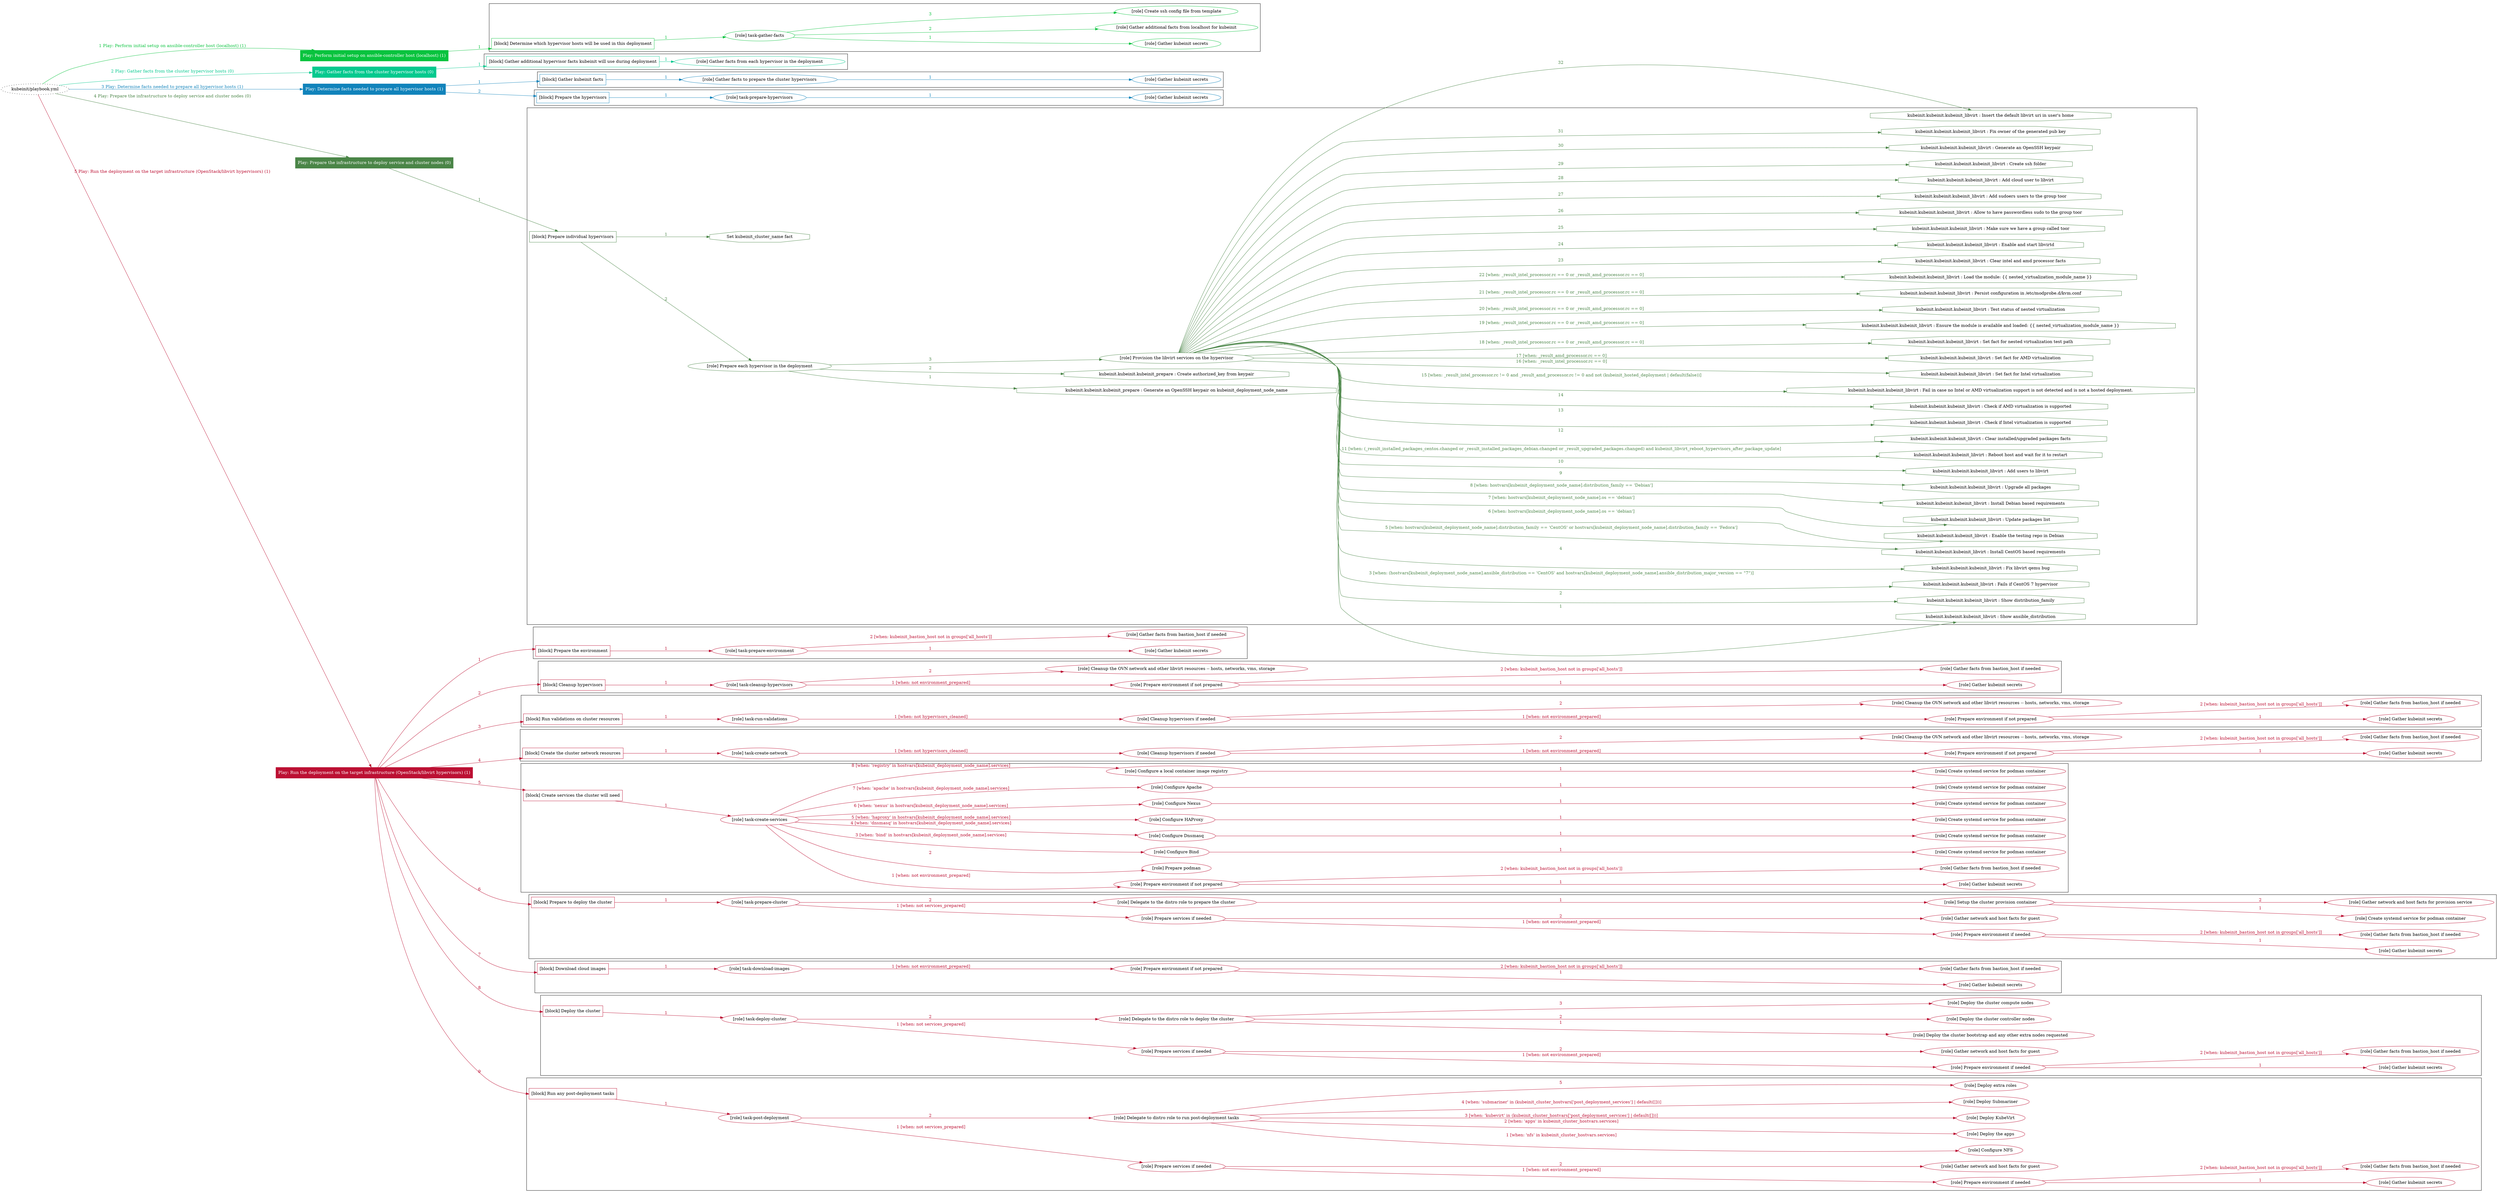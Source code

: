 digraph {
	graph [concentrate=true ordering=in rankdir=LR ratio=fill]
	edge [esep=5 sep=10]
	"kubeinit/playbook.yml" [URL="/home/runner/work/kubeinit/kubeinit/kubeinit/playbook.yml" id=playbook_f38ff394 style=dotted]
	"kubeinit/playbook.yml" -> play_6eba33b4 [label="1 Play: Perform initial setup on ansible-controller host (localhost) (1)" color="#09c33e" fontcolor="#09c33e" id=edge_play_6eba33b4 labeltooltip="1 Play: Perform initial setup on ansible-controller host (localhost) (1)" tooltip="1 Play: Perform initial setup on ansible-controller host (localhost) (1)"]
	subgraph "Play: Perform initial setup on ansible-controller host (localhost) (1)" {
		play_6eba33b4 [label="Play: Perform initial setup on ansible-controller host (localhost) (1)" URL="/home/runner/work/kubeinit/kubeinit/kubeinit/playbook.yml" color="#09c33e" fontcolor="#ffffff" id=play_6eba33b4 shape=box style=filled tooltip=localhost]
		play_6eba33b4 -> block_50a92858 [label=1 color="#09c33e" fontcolor="#09c33e" id=edge_block_50a92858 labeltooltip=1 tooltip=1]
		subgraph cluster_block_50a92858 {
			block_50a92858 [label="[block] Determine which hypervisor hosts will be used in this deployment" URL="/home/runner/work/kubeinit/kubeinit/kubeinit/playbook.yml" color="#09c33e" id=block_50a92858 labeltooltip="Determine which hypervisor hosts will be used in this deployment" shape=box tooltip="Determine which hypervisor hosts will be used in this deployment"]
			block_50a92858 -> role_fa5e4fe6 [label="1 " color="#09c33e" fontcolor="#09c33e" id=edge_role_fa5e4fe6 labeltooltip="1 " tooltip="1 "]
			subgraph "task-gather-facts" {
				role_fa5e4fe6 [label="[role] task-gather-facts" URL="/home/runner/work/kubeinit/kubeinit/kubeinit/playbook.yml" color="#09c33e" id=role_fa5e4fe6 tooltip="task-gather-facts"]
				role_fa5e4fe6 -> role_79bd01bc [label="1 " color="#09c33e" fontcolor="#09c33e" id=edge_role_79bd01bc labeltooltip="1 " tooltip="1 "]
				subgraph "Gather kubeinit secrets" {
					role_79bd01bc [label="[role] Gather kubeinit secrets" URL="/home/runner/.ansible/collections/ansible_collections/kubeinit/kubeinit/roles/kubeinit_prepare/tasks/build_hypervisors_group.yml" color="#09c33e" id=role_79bd01bc tooltip="Gather kubeinit secrets"]
				}
				role_fa5e4fe6 -> role_e8135ec4 [label="2 " color="#09c33e" fontcolor="#09c33e" id=edge_role_e8135ec4 labeltooltip="2 " tooltip="2 "]
				subgraph "Gather additional facts from localhost for kubeinit" {
					role_e8135ec4 [label="[role] Gather additional facts from localhost for kubeinit" URL="/home/runner/.ansible/collections/ansible_collections/kubeinit/kubeinit/roles/kubeinit_prepare/tasks/build_hypervisors_group.yml" color="#09c33e" id=role_e8135ec4 tooltip="Gather additional facts from localhost for kubeinit"]
				}
				role_fa5e4fe6 -> role_5d7539f8 [label="3 " color="#09c33e" fontcolor="#09c33e" id=edge_role_5d7539f8 labeltooltip="3 " tooltip="3 "]
				subgraph "Create ssh config file from template" {
					role_5d7539f8 [label="[role] Create ssh config file from template" URL="/home/runner/.ansible/collections/ansible_collections/kubeinit/kubeinit/roles/kubeinit_prepare/tasks/build_hypervisors_group.yml" color="#09c33e" id=role_5d7539f8 tooltip="Create ssh config file from template"]
				}
			}
		}
	}
	"kubeinit/playbook.yml" -> play_41308f8f [label="2 Play: Gather facts from the cluster hypervisor hosts (0)" color="#03c98e" fontcolor="#03c98e" id=edge_play_41308f8f labeltooltip="2 Play: Gather facts from the cluster hypervisor hosts (0)" tooltip="2 Play: Gather facts from the cluster hypervisor hosts (0)"]
	subgraph "Play: Gather facts from the cluster hypervisor hosts (0)" {
		play_41308f8f [label="Play: Gather facts from the cluster hypervisor hosts (0)" URL="/home/runner/work/kubeinit/kubeinit/kubeinit/playbook.yml" color="#03c98e" fontcolor="#ffffff" id=play_41308f8f shape=box style=filled tooltip="Play: Gather facts from the cluster hypervisor hosts (0)"]
		play_41308f8f -> block_41710c3e [label=1 color="#03c98e" fontcolor="#03c98e" id=edge_block_41710c3e labeltooltip=1 tooltip=1]
		subgraph cluster_block_41710c3e {
			block_41710c3e [label="[block] Gather additional hypervisor facts kubeinit will use during deployment" URL="/home/runner/work/kubeinit/kubeinit/kubeinit/playbook.yml" color="#03c98e" id=block_41710c3e labeltooltip="Gather additional hypervisor facts kubeinit will use during deployment" shape=box tooltip="Gather additional hypervisor facts kubeinit will use during deployment"]
			block_41710c3e -> role_0507a16b [label="1 " color="#03c98e" fontcolor="#03c98e" id=edge_role_0507a16b labeltooltip="1 " tooltip="1 "]
			subgraph "Gather facts from each hypervisor in the deployment" {
				role_0507a16b [label="[role] Gather facts from each hypervisor in the deployment" URL="/home/runner/work/kubeinit/kubeinit/kubeinit/playbook.yml" color="#03c98e" id=role_0507a16b tooltip="Gather facts from each hypervisor in the deployment"]
			}
		}
	}
	"kubeinit/playbook.yml" -> play_6295c16d [label="3 Play: Determine facts needed to prepare all hypervisor hosts (1)" color="#1183bb" fontcolor="#1183bb" id=edge_play_6295c16d labeltooltip="3 Play: Determine facts needed to prepare all hypervisor hosts (1)" tooltip="3 Play: Determine facts needed to prepare all hypervisor hosts (1)"]
	subgraph "Play: Determine facts needed to prepare all hypervisor hosts (1)" {
		play_6295c16d [label="Play: Determine facts needed to prepare all hypervisor hosts (1)" URL="/home/runner/work/kubeinit/kubeinit/kubeinit/playbook.yml" color="#1183bb" fontcolor="#ffffff" id=play_6295c16d shape=box style=filled tooltip=localhost]
		play_6295c16d -> block_891d4b45 [label=1 color="#1183bb" fontcolor="#1183bb" id=edge_block_891d4b45 labeltooltip=1 tooltip=1]
		subgraph cluster_block_891d4b45 {
			block_891d4b45 [label="[block] Gather kubeinit facts" URL="/home/runner/work/kubeinit/kubeinit/kubeinit/playbook.yml" color="#1183bb" id=block_891d4b45 labeltooltip="Gather kubeinit facts" shape=box tooltip="Gather kubeinit facts"]
			block_891d4b45 -> role_9bcee9ba [label="1 " color="#1183bb" fontcolor="#1183bb" id=edge_role_9bcee9ba labeltooltip="1 " tooltip="1 "]
			subgraph "Gather facts to prepare the cluster hypervisors" {
				role_9bcee9ba [label="[role] Gather facts to prepare the cluster hypervisors" URL="/home/runner/work/kubeinit/kubeinit/kubeinit/playbook.yml" color="#1183bb" id=role_9bcee9ba tooltip="Gather facts to prepare the cluster hypervisors"]
				role_9bcee9ba -> role_5545e3e9 [label="1 " color="#1183bb" fontcolor="#1183bb" id=edge_role_5545e3e9 labeltooltip="1 " tooltip="1 "]
				subgraph "Gather kubeinit secrets" {
					role_5545e3e9 [label="[role] Gather kubeinit secrets" URL="/home/runner/.ansible/collections/ansible_collections/kubeinit/kubeinit/roles/kubeinit_prepare/tasks/gather_kubeinit_facts.yml" color="#1183bb" id=role_5545e3e9 tooltip="Gather kubeinit secrets"]
				}
			}
		}
		play_6295c16d -> block_6ad0b93f [label=2 color="#1183bb" fontcolor="#1183bb" id=edge_block_6ad0b93f labeltooltip=2 tooltip=2]
		subgraph cluster_block_6ad0b93f {
			block_6ad0b93f [label="[block] Prepare the hypervisors" URL="/home/runner/work/kubeinit/kubeinit/kubeinit/playbook.yml" color="#1183bb" id=block_6ad0b93f labeltooltip="Prepare the hypervisors" shape=box tooltip="Prepare the hypervisors"]
			block_6ad0b93f -> role_1fca1963 [label="1 " color="#1183bb" fontcolor="#1183bb" id=edge_role_1fca1963 labeltooltip="1 " tooltip="1 "]
			subgraph "task-prepare-hypervisors" {
				role_1fca1963 [label="[role] task-prepare-hypervisors" URL="/home/runner/work/kubeinit/kubeinit/kubeinit/playbook.yml" color="#1183bb" id=role_1fca1963 tooltip="task-prepare-hypervisors"]
				role_1fca1963 -> role_aff821a3 [label="1 " color="#1183bb" fontcolor="#1183bb" id=edge_role_aff821a3 labeltooltip="1 " tooltip="1 "]
				subgraph "Gather kubeinit secrets" {
					role_aff821a3 [label="[role] Gather kubeinit secrets" URL="/home/runner/.ansible/collections/ansible_collections/kubeinit/kubeinit/roles/kubeinit_prepare/tasks/gather_kubeinit_facts.yml" color="#1183bb" id=role_aff821a3 tooltip="Gather kubeinit secrets"]
				}
			}
		}
	}
	"kubeinit/playbook.yml" -> play_b4c1a7d5 [label="4 Play: Prepare the infrastructure to deploy service and cluster nodes (0)" color="#4a8547" fontcolor="#4a8547" id=edge_play_b4c1a7d5 labeltooltip="4 Play: Prepare the infrastructure to deploy service and cluster nodes (0)" tooltip="4 Play: Prepare the infrastructure to deploy service and cluster nodes (0)"]
	subgraph "Play: Prepare the infrastructure to deploy service and cluster nodes (0)" {
		play_b4c1a7d5 [label="Play: Prepare the infrastructure to deploy service and cluster nodes (0)" URL="/home/runner/work/kubeinit/kubeinit/kubeinit/playbook.yml" color="#4a8547" fontcolor="#ffffff" id=play_b4c1a7d5 shape=box style=filled tooltip="Play: Prepare the infrastructure to deploy service and cluster nodes (0)"]
		play_b4c1a7d5 -> block_f426aca4 [label=1 color="#4a8547" fontcolor="#4a8547" id=edge_block_f426aca4 labeltooltip=1 tooltip=1]
		subgraph cluster_block_f426aca4 {
			block_f426aca4 [label="[block] Prepare individual hypervisors" URL="/home/runner/work/kubeinit/kubeinit/kubeinit/playbook.yml" color="#4a8547" id=block_f426aca4 labeltooltip="Prepare individual hypervisors" shape=box tooltip="Prepare individual hypervisors"]
			block_f426aca4 -> role_399930db [label="2 " color="#4a8547" fontcolor="#4a8547" id=edge_role_399930db labeltooltip="2 " tooltip="2 "]
			subgraph "Prepare each hypervisor in the deployment" {
				role_399930db [label="[role] Prepare each hypervisor in the deployment" URL="/home/runner/work/kubeinit/kubeinit/kubeinit/playbook.yml" color="#4a8547" id=role_399930db tooltip="Prepare each hypervisor in the deployment"]
				task_d6ff39b5 [label="kubeinit.kubeinit.kubeinit_prepare : Generate an OpenSSH keypair on kubeinit_deployment_node_name" URL="/home/runner/.ansible/collections/ansible_collections/kubeinit/kubeinit/roles/kubeinit_prepare/tasks/prepare_hypervisor.yml" color="#4a8547" id=task_d6ff39b5 shape=octagon tooltip="kubeinit.kubeinit.kubeinit_prepare : Generate an OpenSSH keypair on kubeinit_deployment_node_name"]
				role_399930db -> task_d6ff39b5 [label="1 " color="#4a8547" fontcolor="#4a8547" id=edge_task_d6ff39b5 labeltooltip="1 " tooltip="1 "]
				task_4eef8c82 [label="kubeinit.kubeinit.kubeinit_prepare : Create authorized_key from keypair" URL="/home/runner/.ansible/collections/ansible_collections/kubeinit/kubeinit/roles/kubeinit_prepare/tasks/prepare_hypervisor.yml" color="#4a8547" id=task_4eef8c82 shape=octagon tooltip="kubeinit.kubeinit.kubeinit_prepare : Create authorized_key from keypair"]
				role_399930db -> task_4eef8c82 [label="2 " color="#4a8547" fontcolor="#4a8547" id=edge_task_4eef8c82 labeltooltip="2 " tooltip="2 "]
				role_399930db -> role_a48a696c [label="3 " color="#4a8547" fontcolor="#4a8547" id=edge_role_a48a696c labeltooltip="3 " tooltip="3 "]
				subgraph "Provision the libvirt services on the hypervisor" {
					role_a48a696c [label="[role] Provision the libvirt services on the hypervisor" URL="/home/runner/.ansible/collections/ansible_collections/kubeinit/kubeinit/roles/kubeinit_prepare/tasks/prepare_hypervisor.yml" color="#4a8547" id=role_a48a696c tooltip="Provision the libvirt services on the hypervisor"]
					task_26a11527 [label="kubeinit.kubeinit.kubeinit_libvirt : Show ansible_distribution" URL="/home/runner/.ansible/collections/ansible_collections/kubeinit/kubeinit/roles/kubeinit_libvirt/tasks/main.yml" color="#4a8547" id=task_26a11527 shape=octagon tooltip="kubeinit.kubeinit.kubeinit_libvirt : Show ansible_distribution"]
					role_a48a696c -> task_26a11527 [label="1 " color="#4a8547" fontcolor="#4a8547" id=edge_task_26a11527 labeltooltip="1 " tooltip="1 "]
					task_e3447c90 [label="kubeinit.kubeinit.kubeinit_libvirt : Show distribution_family" URL="/home/runner/.ansible/collections/ansible_collections/kubeinit/kubeinit/roles/kubeinit_libvirt/tasks/main.yml" color="#4a8547" id=task_e3447c90 shape=octagon tooltip="kubeinit.kubeinit.kubeinit_libvirt : Show distribution_family"]
					role_a48a696c -> task_e3447c90 [label="2 " color="#4a8547" fontcolor="#4a8547" id=edge_task_e3447c90 labeltooltip="2 " tooltip="2 "]
					task_cdda52f0 [label="kubeinit.kubeinit.kubeinit_libvirt : Fails if CentOS 7 hypervisor" URL="/home/runner/.ansible/collections/ansible_collections/kubeinit/kubeinit/roles/kubeinit_libvirt/tasks/main.yml" color="#4a8547" id=task_cdda52f0 shape=octagon tooltip="kubeinit.kubeinit.kubeinit_libvirt : Fails if CentOS 7 hypervisor"]
					role_a48a696c -> task_cdda52f0 [label="3 [when: (hostvars[kubeinit_deployment_node_name].ansible_distribution == 'CentOS' and hostvars[kubeinit_deployment_node_name].ansible_distribution_major_version == \"7\")]" color="#4a8547" fontcolor="#4a8547" id=edge_task_cdda52f0 labeltooltip="3 [when: (hostvars[kubeinit_deployment_node_name].ansible_distribution == 'CentOS' and hostvars[kubeinit_deployment_node_name].ansible_distribution_major_version == \"7\")]" tooltip="3 [when: (hostvars[kubeinit_deployment_node_name].ansible_distribution == 'CentOS' and hostvars[kubeinit_deployment_node_name].ansible_distribution_major_version == \"7\")]"]
					task_1a4133f9 [label="kubeinit.kubeinit.kubeinit_libvirt : Fix libvirt qemu bug" URL="/home/runner/.ansible/collections/ansible_collections/kubeinit/kubeinit/roles/kubeinit_libvirt/tasks/main.yml" color="#4a8547" id=task_1a4133f9 shape=octagon tooltip="kubeinit.kubeinit.kubeinit_libvirt : Fix libvirt qemu bug"]
					role_a48a696c -> task_1a4133f9 [label="4 " color="#4a8547" fontcolor="#4a8547" id=edge_task_1a4133f9 labeltooltip="4 " tooltip="4 "]
					task_b5f3660a [label="kubeinit.kubeinit.kubeinit_libvirt : Install CentOS based requirements" URL="/home/runner/.ansible/collections/ansible_collections/kubeinit/kubeinit/roles/kubeinit_libvirt/tasks/main.yml" color="#4a8547" id=task_b5f3660a shape=octagon tooltip="kubeinit.kubeinit.kubeinit_libvirt : Install CentOS based requirements"]
					role_a48a696c -> task_b5f3660a [label="5 [when: hostvars[kubeinit_deployment_node_name].distribution_family == 'CentOS' or hostvars[kubeinit_deployment_node_name].distribution_family == 'Fedora']" color="#4a8547" fontcolor="#4a8547" id=edge_task_b5f3660a labeltooltip="5 [when: hostvars[kubeinit_deployment_node_name].distribution_family == 'CentOS' or hostvars[kubeinit_deployment_node_name].distribution_family == 'Fedora']" tooltip="5 [when: hostvars[kubeinit_deployment_node_name].distribution_family == 'CentOS' or hostvars[kubeinit_deployment_node_name].distribution_family == 'Fedora']"]
					task_9af00b7e [label="kubeinit.kubeinit.kubeinit_libvirt : Enable the testing repo in Debian" URL="/home/runner/.ansible/collections/ansible_collections/kubeinit/kubeinit/roles/kubeinit_libvirt/tasks/main.yml" color="#4a8547" id=task_9af00b7e shape=octagon tooltip="kubeinit.kubeinit.kubeinit_libvirt : Enable the testing repo in Debian"]
					role_a48a696c -> task_9af00b7e [label="6 [when: hostvars[kubeinit_deployment_node_name].os == 'debian']" color="#4a8547" fontcolor="#4a8547" id=edge_task_9af00b7e labeltooltip="6 [when: hostvars[kubeinit_deployment_node_name].os == 'debian']" tooltip="6 [when: hostvars[kubeinit_deployment_node_name].os == 'debian']"]
					task_0501a895 [label="kubeinit.kubeinit.kubeinit_libvirt : Update packages list" URL="/home/runner/.ansible/collections/ansible_collections/kubeinit/kubeinit/roles/kubeinit_libvirt/tasks/main.yml" color="#4a8547" id=task_0501a895 shape=octagon tooltip="kubeinit.kubeinit.kubeinit_libvirt : Update packages list"]
					role_a48a696c -> task_0501a895 [label="7 [when: hostvars[kubeinit_deployment_node_name].os == 'debian']" color="#4a8547" fontcolor="#4a8547" id=edge_task_0501a895 labeltooltip="7 [when: hostvars[kubeinit_deployment_node_name].os == 'debian']" tooltip="7 [when: hostvars[kubeinit_deployment_node_name].os == 'debian']"]
					task_7c46399c [label="kubeinit.kubeinit.kubeinit_libvirt : Install Debian based requirements" URL="/home/runner/.ansible/collections/ansible_collections/kubeinit/kubeinit/roles/kubeinit_libvirt/tasks/main.yml" color="#4a8547" id=task_7c46399c shape=octagon tooltip="kubeinit.kubeinit.kubeinit_libvirt : Install Debian based requirements"]
					role_a48a696c -> task_7c46399c [label="8 [when: hostvars[kubeinit_deployment_node_name].distribution_family == 'Debian']" color="#4a8547" fontcolor="#4a8547" id=edge_task_7c46399c labeltooltip="8 [when: hostvars[kubeinit_deployment_node_name].distribution_family == 'Debian']" tooltip="8 [when: hostvars[kubeinit_deployment_node_name].distribution_family == 'Debian']"]
					task_31436f43 [label="kubeinit.kubeinit.kubeinit_libvirt : Upgrade all packages" URL="/home/runner/.ansible/collections/ansible_collections/kubeinit/kubeinit/roles/kubeinit_libvirt/tasks/main.yml" color="#4a8547" id=task_31436f43 shape=octagon tooltip="kubeinit.kubeinit.kubeinit_libvirt : Upgrade all packages"]
					role_a48a696c -> task_31436f43 [label="9 " color="#4a8547" fontcolor="#4a8547" id=edge_task_31436f43 labeltooltip="9 " tooltip="9 "]
					task_238bd210 [label="kubeinit.kubeinit.kubeinit_libvirt : Add users to libvirt" URL="/home/runner/.ansible/collections/ansible_collections/kubeinit/kubeinit/roles/kubeinit_libvirt/tasks/main.yml" color="#4a8547" id=task_238bd210 shape=octagon tooltip="kubeinit.kubeinit.kubeinit_libvirt : Add users to libvirt"]
					role_a48a696c -> task_238bd210 [label="10 " color="#4a8547" fontcolor="#4a8547" id=edge_task_238bd210 labeltooltip="10 " tooltip="10 "]
					task_dd2a578b [label="kubeinit.kubeinit.kubeinit_libvirt : Reboot host and wait for it to restart" URL="/home/runner/.ansible/collections/ansible_collections/kubeinit/kubeinit/roles/kubeinit_libvirt/tasks/main.yml" color="#4a8547" id=task_dd2a578b shape=octagon tooltip="kubeinit.kubeinit.kubeinit_libvirt : Reboot host and wait for it to restart"]
					role_a48a696c -> task_dd2a578b [label="11 [when: (_result_installed_packages_centos.changed or _result_installed_packages_debian.changed or _result_upgraded_packages.changed) and kubeinit_libvirt_reboot_hypervisors_after_package_update]" color="#4a8547" fontcolor="#4a8547" id=edge_task_dd2a578b labeltooltip="11 [when: (_result_installed_packages_centos.changed or _result_installed_packages_debian.changed or _result_upgraded_packages.changed) and kubeinit_libvirt_reboot_hypervisors_after_package_update]" tooltip="11 [when: (_result_installed_packages_centos.changed or _result_installed_packages_debian.changed or _result_upgraded_packages.changed) and kubeinit_libvirt_reboot_hypervisors_after_package_update]"]
					task_e25f2603 [label="kubeinit.kubeinit.kubeinit_libvirt : Clear installed/upgraded packages facts" URL="/home/runner/.ansible/collections/ansible_collections/kubeinit/kubeinit/roles/kubeinit_libvirt/tasks/main.yml" color="#4a8547" id=task_e25f2603 shape=octagon tooltip="kubeinit.kubeinit.kubeinit_libvirt : Clear installed/upgraded packages facts"]
					role_a48a696c -> task_e25f2603 [label="12 " color="#4a8547" fontcolor="#4a8547" id=edge_task_e25f2603 labeltooltip="12 " tooltip="12 "]
					task_8c91017a [label="kubeinit.kubeinit.kubeinit_libvirt : Check if Intel virtualization is supported" URL="/home/runner/.ansible/collections/ansible_collections/kubeinit/kubeinit/roles/kubeinit_libvirt/tasks/main.yml" color="#4a8547" id=task_8c91017a shape=octagon tooltip="kubeinit.kubeinit.kubeinit_libvirt : Check if Intel virtualization is supported"]
					role_a48a696c -> task_8c91017a [label="13 " color="#4a8547" fontcolor="#4a8547" id=edge_task_8c91017a labeltooltip="13 " tooltip="13 "]
					task_25bfe0fa [label="kubeinit.kubeinit.kubeinit_libvirt : Check if AMD virtualization is supported" URL="/home/runner/.ansible/collections/ansible_collections/kubeinit/kubeinit/roles/kubeinit_libvirt/tasks/main.yml" color="#4a8547" id=task_25bfe0fa shape=octagon tooltip="kubeinit.kubeinit.kubeinit_libvirt : Check if AMD virtualization is supported"]
					role_a48a696c -> task_25bfe0fa [label="14 " color="#4a8547" fontcolor="#4a8547" id=edge_task_25bfe0fa labeltooltip="14 " tooltip="14 "]
					task_0a264e40 [label="kubeinit.kubeinit.kubeinit_libvirt : Fail in case no Intel or AMD virtualization support is not detected and is not a hosted deployment." URL="/home/runner/.ansible/collections/ansible_collections/kubeinit/kubeinit/roles/kubeinit_libvirt/tasks/main.yml" color="#4a8547" id=task_0a264e40 shape=octagon tooltip="kubeinit.kubeinit.kubeinit_libvirt : Fail in case no Intel or AMD virtualization support is not detected and is not a hosted deployment."]
					role_a48a696c -> task_0a264e40 [label="15 [when: _result_intel_processor.rc != 0 and _result_amd_processor.rc != 0 and not (kubeinit_hosted_deployment | default(false))]" color="#4a8547" fontcolor="#4a8547" id=edge_task_0a264e40 labeltooltip="15 [when: _result_intel_processor.rc != 0 and _result_amd_processor.rc != 0 and not (kubeinit_hosted_deployment | default(false))]" tooltip="15 [when: _result_intel_processor.rc != 0 and _result_amd_processor.rc != 0 and not (kubeinit_hosted_deployment | default(false))]"]
					task_82a622e9 [label="kubeinit.kubeinit.kubeinit_libvirt : Set fact for Intel virtualization" URL="/home/runner/.ansible/collections/ansible_collections/kubeinit/kubeinit/roles/kubeinit_libvirt/tasks/main.yml" color="#4a8547" id=task_82a622e9 shape=octagon tooltip="kubeinit.kubeinit.kubeinit_libvirt : Set fact for Intel virtualization"]
					role_a48a696c -> task_82a622e9 [label="16 [when: _result_intel_processor.rc == 0]" color="#4a8547" fontcolor="#4a8547" id=edge_task_82a622e9 labeltooltip="16 [when: _result_intel_processor.rc == 0]" tooltip="16 [when: _result_intel_processor.rc == 0]"]
					task_bc5755aa [label="kubeinit.kubeinit.kubeinit_libvirt : Set fact for AMD virtualization" URL="/home/runner/.ansible/collections/ansible_collections/kubeinit/kubeinit/roles/kubeinit_libvirt/tasks/main.yml" color="#4a8547" id=task_bc5755aa shape=octagon tooltip="kubeinit.kubeinit.kubeinit_libvirt : Set fact for AMD virtualization"]
					role_a48a696c -> task_bc5755aa [label="17 [when: _result_amd_processor.rc == 0]" color="#4a8547" fontcolor="#4a8547" id=edge_task_bc5755aa labeltooltip="17 [when: _result_amd_processor.rc == 0]" tooltip="17 [when: _result_amd_processor.rc == 0]"]
					task_54120cac [label="kubeinit.kubeinit.kubeinit_libvirt : Set fact for nested virtualization test path" URL="/home/runner/.ansible/collections/ansible_collections/kubeinit/kubeinit/roles/kubeinit_libvirt/tasks/main.yml" color="#4a8547" id=task_54120cac shape=octagon tooltip="kubeinit.kubeinit.kubeinit_libvirt : Set fact for nested virtualization test path"]
					role_a48a696c -> task_54120cac [label="18 [when: _result_intel_processor.rc == 0 or _result_amd_processor.rc == 0]" color="#4a8547" fontcolor="#4a8547" id=edge_task_54120cac labeltooltip="18 [when: _result_intel_processor.rc == 0 or _result_amd_processor.rc == 0]" tooltip="18 [when: _result_intel_processor.rc == 0 or _result_amd_processor.rc == 0]"]
					task_aff5f18d [label="kubeinit.kubeinit.kubeinit_libvirt : Ensure the module is available and loaded: {{ nested_virtualization_module_name }}" URL="/home/runner/.ansible/collections/ansible_collections/kubeinit/kubeinit/roles/kubeinit_libvirt/tasks/main.yml" color="#4a8547" id=task_aff5f18d shape=octagon tooltip="kubeinit.kubeinit.kubeinit_libvirt : Ensure the module is available and loaded: {{ nested_virtualization_module_name }}"]
					role_a48a696c -> task_aff5f18d [label="19 [when: _result_intel_processor.rc == 0 or _result_amd_processor.rc == 0]" color="#4a8547" fontcolor="#4a8547" id=edge_task_aff5f18d labeltooltip="19 [when: _result_intel_processor.rc == 0 or _result_amd_processor.rc == 0]" tooltip="19 [when: _result_intel_processor.rc == 0 or _result_amd_processor.rc == 0]"]
					task_c9da9860 [label="kubeinit.kubeinit.kubeinit_libvirt : Test status of nested virtualization" URL="/home/runner/.ansible/collections/ansible_collections/kubeinit/kubeinit/roles/kubeinit_libvirt/tasks/main.yml" color="#4a8547" id=task_c9da9860 shape=octagon tooltip="kubeinit.kubeinit.kubeinit_libvirt : Test status of nested virtualization"]
					role_a48a696c -> task_c9da9860 [label="20 [when: _result_intel_processor.rc == 0 or _result_amd_processor.rc == 0]" color="#4a8547" fontcolor="#4a8547" id=edge_task_c9da9860 labeltooltip="20 [when: _result_intel_processor.rc == 0 or _result_amd_processor.rc == 0]" tooltip="20 [when: _result_intel_processor.rc == 0 or _result_amd_processor.rc == 0]"]
					task_04bcce61 [label="kubeinit.kubeinit.kubeinit_libvirt : Persist configuration in /etc/modprobe.d/kvm.conf" URL="/home/runner/.ansible/collections/ansible_collections/kubeinit/kubeinit/roles/kubeinit_libvirt/tasks/main.yml" color="#4a8547" id=task_04bcce61 shape=octagon tooltip="kubeinit.kubeinit.kubeinit_libvirt : Persist configuration in /etc/modprobe.d/kvm.conf"]
					role_a48a696c -> task_04bcce61 [label="21 [when: _result_intel_processor.rc == 0 or _result_amd_processor.rc == 0]" color="#4a8547" fontcolor="#4a8547" id=edge_task_04bcce61 labeltooltip="21 [when: _result_intel_processor.rc == 0 or _result_amd_processor.rc == 0]" tooltip="21 [when: _result_intel_processor.rc == 0 or _result_amd_processor.rc == 0]"]
					task_24468693 [label="kubeinit.kubeinit.kubeinit_libvirt : Load the module: {{ nested_virtualization_module_name }}" URL="/home/runner/.ansible/collections/ansible_collections/kubeinit/kubeinit/roles/kubeinit_libvirt/tasks/main.yml" color="#4a8547" id=task_24468693 shape=octagon tooltip="kubeinit.kubeinit.kubeinit_libvirt : Load the module: {{ nested_virtualization_module_name }}"]
					role_a48a696c -> task_24468693 [label="22 [when: _result_intel_processor.rc == 0 or _result_amd_processor.rc == 0]" color="#4a8547" fontcolor="#4a8547" id=edge_task_24468693 labeltooltip="22 [when: _result_intel_processor.rc == 0 or _result_amd_processor.rc == 0]" tooltip="22 [when: _result_intel_processor.rc == 0 or _result_amd_processor.rc == 0]"]
					task_e9a38009 [label="kubeinit.kubeinit.kubeinit_libvirt : Clear intel and amd processor facts" URL="/home/runner/.ansible/collections/ansible_collections/kubeinit/kubeinit/roles/kubeinit_libvirt/tasks/main.yml" color="#4a8547" id=task_e9a38009 shape=octagon tooltip="kubeinit.kubeinit.kubeinit_libvirt : Clear intel and amd processor facts"]
					role_a48a696c -> task_e9a38009 [label="23 " color="#4a8547" fontcolor="#4a8547" id=edge_task_e9a38009 labeltooltip="23 " tooltip="23 "]
					task_3a4f3964 [label="kubeinit.kubeinit.kubeinit_libvirt : Enable and start libvirtd" URL="/home/runner/.ansible/collections/ansible_collections/kubeinit/kubeinit/roles/kubeinit_libvirt/tasks/main.yml" color="#4a8547" id=task_3a4f3964 shape=octagon tooltip="kubeinit.kubeinit.kubeinit_libvirt : Enable and start libvirtd"]
					role_a48a696c -> task_3a4f3964 [label="24 " color="#4a8547" fontcolor="#4a8547" id=edge_task_3a4f3964 labeltooltip="24 " tooltip="24 "]
					task_30a5fe9e [label="kubeinit.kubeinit.kubeinit_libvirt : Make sure we have a group called toor" URL="/home/runner/.ansible/collections/ansible_collections/kubeinit/kubeinit/roles/kubeinit_libvirt/tasks/60_create_cloud_user.yml" color="#4a8547" id=task_30a5fe9e shape=octagon tooltip="kubeinit.kubeinit.kubeinit_libvirt : Make sure we have a group called toor"]
					role_a48a696c -> task_30a5fe9e [label="25 " color="#4a8547" fontcolor="#4a8547" id=edge_task_30a5fe9e labeltooltip="25 " tooltip="25 "]
					task_1e21611d [label="kubeinit.kubeinit.kubeinit_libvirt : Allow to have passwordless sudo to the group toor" URL="/home/runner/.ansible/collections/ansible_collections/kubeinit/kubeinit/roles/kubeinit_libvirt/tasks/60_create_cloud_user.yml" color="#4a8547" id=task_1e21611d shape=octagon tooltip="kubeinit.kubeinit.kubeinit_libvirt : Allow to have passwordless sudo to the group toor"]
					role_a48a696c -> task_1e21611d [label="26 " color="#4a8547" fontcolor="#4a8547" id=edge_task_1e21611d labeltooltip="26 " tooltip="26 "]
					task_5ffb7cbc [label="kubeinit.kubeinit.kubeinit_libvirt : Add sudoers users to the group toor" URL="/home/runner/.ansible/collections/ansible_collections/kubeinit/kubeinit/roles/kubeinit_libvirt/tasks/60_create_cloud_user.yml" color="#4a8547" id=task_5ffb7cbc shape=octagon tooltip="kubeinit.kubeinit.kubeinit_libvirt : Add sudoers users to the group toor"]
					role_a48a696c -> task_5ffb7cbc [label="27 " color="#4a8547" fontcolor="#4a8547" id=edge_task_5ffb7cbc labeltooltip="27 " tooltip="27 "]
					task_e71b066d [label="kubeinit.kubeinit.kubeinit_libvirt : Add cloud user to libvirt" URL="/home/runner/.ansible/collections/ansible_collections/kubeinit/kubeinit/roles/kubeinit_libvirt/tasks/60_create_cloud_user.yml" color="#4a8547" id=task_e71b066d shape=octagon tooltip="kubeinit.kubeinit.kubeinit_libvirt : Add cloud user to libvirt"]
					role_a48a696c -> task_e71b066d [label="28 " color="#4a8547" fontcolor="#4a8547" id=edge_task_e71b066d labeltooltip="28 " tooltip="28 "]
					task_d0b17cbd [label="kubeinit.kubeinit.kubeinit_libvirt : Create ssh folder" URL="/home/runner/.ansible/collections/ansible_collections/kubeinit/kubeinit/roles/kubeinit_libvirt/tasks/60_create_cloud_user.yml" color="#4a8547" id=task_d0b17cbd shape=octagon tooltip="kubeinit.kubeinit.kubeinit_libvirt : Create ssh folder"]
					role_a48a696c -> task_d0b17cbd [label="29 " color="#4a8547" fontcolor="#4a8547" id=edge_task_d0b17cbd labeltooltip="29 " tooltip="29 "]
					task_7dbbc603 [label="kubeinit.kubeinit.kubeinit_libvirt : Generate an OpenSSH keypair" URL="/home/runner/.ansible/collections/ansible_collections/kubeinit/kubeinit/roles/kubeinit_libvirt/tasks/60_create_cloud_user.yml" color="#4a8547" id=task_7dbbc603 shape=octagon tooltip="kubeinit.kubeinit.kubeinit_libvirt : Generate an OpenSSH keypair"]
					role_a48a696c -> task_7dbbc603 [label="30 " color="#4a8547" fontcolor="#4a8547" id=edge_task_7dbbc603 labeltooltip="30 " tooltip="30 "]
					task_043352ab [label="kubeinit.kubeinit.kubeinit_libvirt : Fix owner of the generated pub key" URL="/home/runner/.ansible/collections/ansible_collections/kubeinit/kubeinit/roles/kubeinit_libvirt/tasks/60_create_cloud_user.yml" color="#4a8547" id=task_043352ab shape=octagon tooltip="kubeinit.kubeinit.kubeinit_libvirt : Fix owner of the generated pub key"]
					role_a48a696c -> task_043352ab [label="31 " color="#4a8547" fontcolor="#4a8547" id=edge_task_043352ab labeltooltip="31 " tooltip="31 "]
					task_01997899 [label="kubeinit.kubeinit.kubeinit_libvirt : Insert the default libvirt uri in user's home" URL="/home/runner/.ansible/collections/ansible_collections/kubeinit/kubeinit/roles/kubeinit_libvirt/tasks/60_create_cloud_user.yml" color="#4a8547" id=task_01997899 shape=octagon tooltip="kubeinit.kubeinit.kubeinit_libvirt : Insert the default libvirt uri in user's home"]
					role_a48a696c -> task_01997899 [label="32 " color="#4a8547" fontcolor="#4a8547" id=edge_task_01997899 labeltooltip="32 " tooltip="32 "]
				}
			}
			task_ecc6a49e [label="Set kubeinit_cluster_name fact" URL="/home/runner/work/kubeinit/kubeinit/kubeinit/playbook.yml" color="#4a8547" id=task_ecc6a49e shape=octagon tooltip="Set kubeinit_cluster_name fact"]
			block_f426aca4 -> task_ecc6a49e [label="1 " color="#4a8547" fontcolor="#4a8547" id=edge_task_ecc6a49e labeltooltip="1 " tooltip="1 "]
		}
	}
	"kubeinit/playbook.yml" -> play_0424611c [label="5 Play: Run the deployment on the target infrastructure (OpenStack/libvirt hypervisors) (1)" color="#bc1033" fontcolor="#bc1033" id=edge_play_0424611c labeltooltip="5 Play: Run the deployment on the target infrastructure (OpenStack/libvirt hypervisors) (1)" tooltip="5 Play: Run the deployment on the target infrastructure (OpenStack/libvirt hypervisors) (1)"]
	subgraph "Play: Run the deployment on the target infrastructure (OpenStack/libvirt hypervisors) (1)" {
		play_0424611c [label="Play: Run the deployment on the target infrastructure (OpenStack/libvirt hypervisors) (1)" URL="/home/runner/work/kubeinit/kubeinit/kubeinit/playbook.yml" color="#bc1033" fontcolor="#ffffff" id=play_0424611c shape=box style=filled tooltip=localhost]
		play_0424611c -> block_8850fb4d [label=1 color="#bc1033" fontcolor="#bc1033" id=edge_block_8850fb4d labeltooltip=1 tooltip=1]
		subgraph cluster_block_8850fb4d {
			block_8850fb4d [label="[block] Prepare the environment" URL="/home/runner/work/kubeinit/kubeinit/kubeinit/playbook.yml" color="#bc1033" id=block_8850fb4d labeltooltip="Prepare the environment" shape=box tooltip="Prepare the environment"]
			block_8850fb4d -> role_31a38a4a [label="1 " color="#bc1033" fontcolor="#bc1033" id=edge_role_31a38a4a labeltooltip="1 " tooltip="1 "]
			subgraph "task-prepare-environment" {
				role_31a38a4a [label="[role] task-prepare-environment" URL="/home/runner/work/kubeinit/kubeinit/kubeinit/playbook.yml" color="#bc1033" id=role_31a38a4a tooltip="task-prepare-environment"]
				role_31a38a4a -> role_ac2946b5 [label="1 " color="#bc1033" fontcolor="#bc1033" id=edge_role_ac2946b5 labeltooltip="1 " tooltip="1 "]
				subgraph "Gather kubeinit secrets" {
					role_ac2946b5 [label="[role] Gather kubeinit secrets" URL="/home/runner/.ansible/collections/ansible_collections/kubeinit/kubeinit/roles/kubeinit_prepare/tasks/gather_kubeinit_facts.yml" color="#bc1033" id=role_ac2946b5 tooltip="Gather kubeinit secrets"]
				}
				role_31a38a4a -> role_86c6b048 [label="2 [when: kubeinit_bastion_host not in groups['all_hosts']]" color="#bc1033" fontcolor="#bc1033" id=edge_role_86c6b048 labeltooltip="2 [when: kubeinit_bastion_host not in groups['all_hosts']]" tooltip="2 [when: kubeinit_bastion_host not in groups['all_hosts']]"]
				subgraph "Gather facts from bastion_host if needed" {
					role_86c6b048 [label="[role] Gather facts from bastion_host if needed" URL="/home/runner/.ansible/collections/ansible_collections/kubeinit/kubeinit/roles/kubeinit_prepare/tasks/main.yml" color="#bc1033" id=role_86c6b048 tooltip="Gather facts from bastion_host if needed"]
				}
			}
		}
		play_0424611c -> block_2e322844 [label=2 color="#bc1033" fontcolor="#bc1033" id=edge_block_2e322844 labeltooltip=2 tooltip=2]
		subgraph cluster_block_2e322844 {
			block_2e322844 [label="[block] Cleanup hypervisors" URL="/home/runner/work/kubeinit/kubeinit/kubeinit/playbook.yml" color="#bc1033" id=block_2e322844 labeltooltip="Cleanup hypervisors" shape=box tooltip="Cleanup hypervisors"]
			block_2e322844 -> role_27e8acb5 [label="1 " color="#bc1033" fontcolor="#bc1033" id=edge_role_27e8acb5 labeltooltip="1 " tooltip="1 "]
			subgraph "task-cleanup-hypervisors" {
				role_27e8acb5 [label="[role] task-cleanup-hypervisors" URL="/home/runner/work/kubeinit/kubeinit/kubeinit/playbook.yml" color="#bc1033" id=role_27e8acb5 tooltip="task-cleanup-hypervisors"]
				role_27e8acb5 -> role_018e5d5f [label="1 [when: not environment_prepared]" color="#bc1033" fontcolor="#bc1033" id=edge_role_018e5d5f labeltooltip="1 [when: not environment_prepared]" tooltip="1 [when: not environment_prepared]"]
				subgraph "Prepare environment if not prepared" {
					role_018e5d5f [label="[role] Prepare environment if not prepared" URL="/home/runner/.ansible/collections/ansible_collections/kubeinit/kubeinit/roles/kubeinit_libvirt/tasks/cleanup_hypervisors.yml" color="#bc1033" id=role_018e5d5f tooltip="Prepare environment if not prepared"]
					role_018e5d5f -> role_460f0e64 [label="1 " color="#bc1033" fontcolor="#bc1033" id=edge_role_460f0e64 labeltooltip="1 " tooltip="1 "]
					subgraph "Gather kubeinit secrets" {
						role_460f0e64 [label="[role] Gather kubeinit secrets" URL="/home/runner/.ansible/collections/ansible_collections/kubeinit/kubeinit/roles/kubeinit_prepare/tasks/gather_kubeinit_facts.yml" color="#bc1033" id=role_460f0e64 tooltip="Gather kubeinit secrets"]
					}
					role_018e5d5f -> role_e63b491e [label="2 [when: kubeinit_bastion_host not in groups['all_hosts']]" color="#bc1033" fontcolor="#bc1033" id=edge_role_e63b491e labeltooltip="2 [when: kubeinit_bastion_host not in groups['all_hosts']]" tooltip="2 [when: kubeinit_bastion_host not in groups['all_hosts']]"]
					subgraph "Gather facts from bastion_host if needed" {
						role_e63b491e [label="[role] Gather facts from bastion_host if needed" URL="/home/runner/.ansible/collections/ansible_collections/kubeinit/kubeinit/roles/kubeinit_prepare/tasks/main.yml" color="#bc1033" id=role_e63b491e tooltip="Gather facts from bastion_host if needed"]
					}
				}
				role_27e8acb5 -> role_96f6f233 [label="2 " color="#bc1033" fontcolor="#bc1033" id=edge_role_96f6f233 labeltooltip="2 " tooltip="2 "]
				subgraph "Cleanup the OVN network and other libvirt resources -- hosts, networks, vms, storage" {
					role_96f6f233 [label="[role] Cleanup the OVN network and other libvirt resources -- hosts, networks, vms, storage" URL="/home/runner/.ansible/collections/ansible_collections/kubeinit/kubeinit/roles/kubeinit_libvirt/tasks/cleanup_hypervisors.yml" color="#bc1033" id=role_96f6f233 tooltip="Cleanup the OVN network and other libvirt resources -- hosts, networks, vms, storage"]
				}
			}
		}
		play_0424611c -> block_d50b2b72 [label=3 color="#bc1033" fontcolor="#bc1033" id=edge_block_d50b2b72 labeltooltip=3 tooltip=3]
		subgraph cluster_block_d50b2b72 {
			block_d50b2b72 [label="[block] Run validations on cluster resources" URL="/home/runner/work/kubeinit/kubeinit/kubeinit/playbook.yml" color="#bc1033" id=block_d50b2b72 labeltooltip="Run validations on cluster resources" shape=box tooltip="Run validations on cluster resources"]
			block_d50b2b72 -> role_e3150412 [label="1 " color="#bc1033" fontcolor="#bc1033" id=edge_role_e3150412 labeltooltip="1 " tooltip="1 "]
			subgraph "task-run-validations" {
				role_e3150412 [label="[role] task-run-validations" URL="/home/runner/work/kubeinit/kubeinit/kubeinit/playbook.yml" color="#bc1033" id=role_e3150412 tooltip="task-run-validations"]
				role_e3150412 -> role_0da52698 [label="1 [when: not hypervisors_cleaned]" color="#bc1033" fontcolor="#bc1033" id=edge_role_0da52698 labeltooltip="1 [when: not hypervisors_cleaned]" tooltip="1 [when: not hypervisors_cleaned]"]
				subgraph "Cleanup hypervisors if needed" {
					role_0da52698 [label="[role] Cleanup hypervisors if needed" URL="/home/runner/.ansible/collections/ansible_collections/kubeinit/kubeinit/roles/kubeinit_validations/tasks/main.yml" color="#bc1033" id=role_0da52698 tooltip="Cleanup hypervisors if needed"]
					role_0da52698 -> role_34ee5a51 [label="1 [when: not environment_prepared]" color="#bc1033" fontcolor="#bc1033" id=edge_role_34ee5a51 labeltooltip="1 [when: not environment_prepared]" tooltip="1 [when: not environment_prepared]"]
					subgraph "Prepare environment if not prepared" {
						role_34ee5a51 [label="[role] Prepare environment if not prepared" URL="/home/runner/.ansible/collections/ansible_collections/kubeinit/kubeinit/roles/kubeinit_libvirt/tasks/cleanup_hypervisors.yml" color="#bc1033" id=role_34ee5a51 tooltip="Prepare environment if not prepared"]
						role_34ee5a51 -> role_6fe7796c [label="1 " color="#bc1033" fontcolor="#bc1033" id=edge_role_6fe7796c labeltooltip="1 " tooltip="1 "]
						subgraph "Gather kubeinit secrets" {
							role_6fe7796c [label="[role] Gather kubeinit secrets" URL="/home/runner/.ansible/collections/ansible_collections/kubeinit/kubeinit/roles/kubeinit_prepare/tasks/gather_kubeinit_facts.yml" color="#bc1033" id=role_6fe7796c tooltip="Gather kubeinit secrets"]
						}
						role_34ee5a51 -> role_ac71cffa [label="2 [when: kubeinit_bastion_host not in groups['all_hosts']]" color="#bc1033" fontcolor="#bc1033" id=edge_role_ac71cffa labeltooltip="2 [when: kubeinit_bastion_host not in groups['all_hosts']]" tooltip="2 [when: kubeinit_bastion_host not in groups['all_hosts']]"]
						subgraph "Gather facts from bastion_host if needed" {
							role_ac71cffa [label="[role] Gather facts from bastion_host if needed" URL="/home/runner/.ansible/collections/ansible_collections/kubeinit/kubeinit/roles/kubeinit_prepare/tasks/main.yml" color="#bc1033" id=role_ac71cffa tooltip="Gather facts from bastion_host if needed"]
						}
					}
					role_0da52698 -> role_afc8d134 [label="2 " color="#bc1033" fontcolor="#bc1033" id=edge_role_afc8d134 labeltooltip="2 " tooltip="2 "]
					subgraph "Cleanup the OVN network and other libvirt resources -- hosts, networks, vms, storage" {
						role_afc8d134 [label="[role] Cleanup the OVN network and other libvirt resources -- hosts, networks, vms, storage" URL="/home/runner/.ansible/collections/ansible_collections/kubeinit/kubeinit/roles/kubeinit_libvirt/tasks/cleanup_hypervisors.yml" color="#bc1033" id=role_afc8d134 tooltip="Cleanup the OVN network and other libvirt resources -- hosts, networks, vms, storage"]
					}
				}
			}
		}
		play_0424611c -> block_796f967c [label=4 color="#bc1033" fontcolor="#bc1033" id=edge_block_796f967c labeltooltip=4 tooltip=4]
		subgraph cluster_block_796f967c {
			block_796f967c [label="[block] Create the cluster network resources" URL="/home/runner/work/kubeinit/kubeinit/kubeinit/playbook.yml" color="#bc1033" id=block_796f967c labeltooltip="Create the cluster network resources" shape=box tooltip="Create the cluster network resources"]
			block_796f967c -> role_13a01d09 [label="1 " color="#bc1033" fontcolor="#bc1033" id=edge_role_13a01d09 labeltooltip="1 " tooltip="1 "]
			subgraph "task-create-network" {
				role_13a01d09 [label="[role] task-create-network" URL="/home/runner/work/kubeinit/kubeinit/kubeinit/playbook.yml" color="#bc1033" id=role_13a01d09 tooltip="task-create-network"]
				role_13a01d09 -> role_c370635d [label="1 [when: not hypervisors_cleaned]" color="#bc1033" fontcolor="#bc1033" id=edge_role_c370635d labeltooltip="1 [when: not hypervisors_cleaned]" tooltip="1 [when: not hypervisors_cleaned]"]
				subgraph "Cleanup hypervisors if needed" {
					role_c370635d [label="[role] Cleanup hypervisors if needed" URL="/home/runner/.ansible/collections/ansible_collections/kubeinit/kubeinit/roles/kubeinit_libvirt/tasks/create_network.yml" color="#bc1033" id=role_c370635d tooltip="Cleanup hypervisors if needed"]
					role_c370635d -> role_ed974338 [label="1 [when: not environment_prepared]" color="#bc1033" fontcolor="#bc1033" id=edge_role_ed974338 labeltooltip="1 [when: not environment_prepared]" tooltip="1 [when: not environment_prepared]"]
					subgraph "Prepare environment if not prepared" {
						role_ed974338 [label="[role] Prepare environment if not prepared" URL="/home/runner/.ansible/collections/ansible_collections/kubeinit/kubeinit/roles/kubeinit_libvirt/tasks/cleanup_hypervisors.yml" color="#bc1033" id=role_ed974338 tooltip="Prepare environment if not prepared"]
						role_ed974338 -> role_f9e2da51 [label="1 " color="#bc1033" fontcolor="#bc1033" id=edge_role_f9e2da51 labeltooltip="1 " tooltip="1 "]
						subgraph "Gather kubeinit secrets" {
							role_f9e2da51 [label="[role] Gather kubeinit secrets" URL="/home/runner/.ansible/collections/ansible_collections/kubeinit/kubeinit/roles/kubeinit_prepare/tasks/gather_kubeinit_facts.yml" color="#bc1033" id=role_f9e2da51 tooltip="Gather kubeinit secrets"]
						}
						role_ed974338 -> role_c9a28e91 [label="2 [when: kubeinit_bastion_host not in groups['all_hosts']]" color="#bc1033" fontcolor="#bc1033" id=edge_role_c9a28e91 labeltooltip="2 [when: kubeinit_bastion_host not in groups['all_hosts']]" tooltip="2 [when: kubeinit_bastion_host not in groups['all_hosts']]"]
						subgraph "Gather facts from bastion_host if needed" {
							role_c9a28e91 [label="[role] Gather facts from bastion_host if needed" URL="/home/runner/.ansible/collections/ansible_collections/kubeinit/kubeinit/roles/kubeinit_prepare/tasks/main.yml" color="#bc1033" id=role_c9a28e91 tooltip="Gather facts from bastion_host if needed"]
						}
					}
					role_c370635d -> role_f69e0268 [label="2 " color="#bc1033" fontcolor="#bc1033" id=edge_role_f69e0268 labeltooltip="2 " tooltip="2 "]
					subgraph "Cleanup the OVN network and other libvirt resources -- hosts, networks, vms, storage" {
						role_f69e0268 [label="[role] Cleanup the OVN network and other libvirt resources -- hosts, networks, vms, storage" URL="/home/runner/.ansible/collections/ansible_collections/kubeinit/kubeinit/roles/kubeinit_libvirt/tasks/cleanup_hypervisors.yml" color="#bc1033" id=role_f69e0268 tooltip="Cleanup the OVN network and other libvirt resources -- hosts, networks, vms, storage"]
					}
				}
			}
		}
		play_0424611c -> block_5fd816dc [label=5 color="#bc1033" fontcolor="#bc1033" id=edge_block_5fd816dc labeltooltip=5 tooltip=5]
		subgraph cluster_block_5fd816dc {
			block_5fd816dc [label="[block] Create services the cluster will need" URL="/home/runner/work/kubeinit/kubeinit/kubeinit/playbook.yml" color="#bc1033" id=block_5fd816dc labeltooltip="Create services the cluster will need" shape=box tooltip="Create services the cluster will need"]
			block_5fd816dc -> role_3d3b0378 [label="1 " color="#bc1033" fontcolor="#bc1033" id=edge_role_3d3b0378 labeltooltip="1 " tooltip="1 "]
			subgraph "task-create-services" {
				role_3d3b0378 [label="[role] task-create-services" URL="/home/runner/work/kubeinit/kubeinit/kubeinit/playbook.yml" color="#bc1033" id=role_3d3b0378 tooltip="task-create-services"]
				role_3d3b0378 -> role_0296d4ca [label="1 [when: not environment_prepared]" color="#bc1033" fontcolor="#bc1033" id=edge_role_0296d4ca labeltooltip="1 [when: not environment_prepared]" tooltip="1 [when: not environment_prepared]"]
				subgraph "Prepare environment if not prepared" {
					role_0296d4ca [label="[role] Prepare environment if not prepared" URL="/home/runner/.ansible/collections/ansible_collections/kubeinit/kubeinit/roles/kubeinit_services/tasks/main.yml" color="#bc1033" id=role_0296d4ca tooltip="Prepare environment if not prepared"]
					role_0296d4ca -> role_182689a2 [label="1 " color="#bc1033" fontcolor="#bc1033" id=edge_role_182689a2 labeltooltip="1 " tooltip="1 "]
					subgraph "Gather kubeinit secrets" {
						role_182689a2 [label="[role] Gather kubeinit secrets" URL="/home/runner/.ansible/collections/ansible_collections/kubeinit/kubeinit/roles/kubeinit_prepare/tasks/gather_kubeinit_facts.yml" color="#bc1033" id=role_182689a2 tooltip="Gather kubeinit secrets"]
					}
					role_0296d4ca -> role_5c41047c [label="2 [when: kubeinit_bastion_host not in groups['all_hosts']]" color="#bc1033" fontcolor="#bc1033" id=edge_role_5c41047c labeltooltip="2 [when: kubeinit_bastion_host not in groups['all_hosts']]" tooltip="2 [when: kubeinit_bastion_host not in groups['all_hosts']]"]
					subgraph "Gather facts from bastion_host if needed" {
						role_5c41047c [label="[role] Gather facts from bastion_host if needed" URL="/home/runner/.ansible/collections/ansible_collections/kubeinit/kubeinit/roles/kubeinit_prepare/tasks/main.yml" color="#bc1033" id=role_5c41047c tooltip="Gather facts from bastion_host if needed"]
					}
				}
				role_3d3b0378 -> role_71544fa9 [label="2 " color="#bc1033" fontcolor="#bc1033" id=edge_role_71544fa9 labeltooltip="2 " tooltip="2 "]
				subgraph "Prepare podman" {
					role_71544fa9 [label="[role] Prepare podman" URL="/home/runner/.ansible/collections/ansible_collections/kubeinit/kubeinit/roles/kubeinit_services/tasks/00_create_service_pod.yml" color="#bc1033" id=role_71544fa9 tooltip="Prepare podman"]
				}
				role_3d3b0378 -> role_47420d26 [label="3 [when: 'bind' in hostvars[kubeinit_deployment_node_name].services]" color="#bc1033" fontcolor="#bc1033" id=edge_role_47420d26 labeltooltip="3 [when: 'bind' in hostvars[kubeinit_deployment_node_name].services]" tooltip="3 [when: 'bind' in hostvars[kubeinit_deployment_node_name].services]"]
				subgraph "Configure Bind" {
					role_47420d26 [label="[role] Configure Bind" URL="/home/runner/.ansible/collections/ansible_collections/kubeinit/kubeinit/roles/kubeinit_services/tasks/start_services_containers.yml" color="#bc1033" id=role_47420d26 tooltip="Configure Bind"]
					role_47420d26 -> role_21745270 [label="1 " color="#bc1033" fontcolor="#bc1033" id=edge_role_21745270 labeltooltip="1 " tooltip="1 "]
					subgraph "Create systemd service for podman container" {
						role_21745270 [label="[role] Create systemd service for podman container" URL="/home/runner/.ansible/collections/ansible_collections/kubeinit/kubeinit/roles/kubeinit_bind/tasks/main.yml" color="#bc1033" id=role_21745270 tooltip="Create systemd service for podman container"]
					}
				}
				role_3d3b0378 -> role_7f9e2879 [label="4 [when: 'dnsmasq' in hostvars[kubeinit_deployment_node_name].services]" color="#bc1033" fontcolor="#bc1033" id=edge_role_7f9e2879 labeltooltip="4 [when: 'dnsmasq' in hostvars[kubeinit_deployment_node_name].services]" tooltip="4 [when: 'dnsmasq' in hostvars[kubeinit_deployment_node_name].services]"]
				subgraph "Configure Dnsmasq" {
					role_7f9e2879 [label="[role] Configure Dnsmasq" URL="/home/runner/.ansible/collections/ansible_collections/kubeinit/kubeinit/roles/kubeinit_services/tasks/start_services_containers.yml" color="#bc1033" id=role_7f9e2879 tooltip="Configure Dnsmasq"]
					role_7f9e2879 -> role_21be76cf [label="1 " color="#bc1033" fontcolor="#bc1033" id=edge_role_21be76cf labeltooltip="1 " tooltip="1 "]
					subgraph "Create systemd service for podman container" {
						role_21be76cf [label="[role] Create systemd service for podman container" URL="/home/runner/.ansible/collections/ansible_collections/kubeinit/kubeinit/roles/kubeinit_dnsmasq/tasks/main.yml" color="#bc1033" id=role_21be76cf tooltip="Create systemd service for podman container"]
					}
				}
				role_3d3b0378 -> role_94c5d726 [label="5 [when: 'haproxy' in hostvars[kubeinit_deployment_node_name].services]" color="#bc1033" fontcolor="#bc1033" id=edge_role_94c5d726 labeltooltip="5 [when: 'haproxy' in hostvars[kubeinit_deployment_node_name].services]" tooltip="5 [when: 'haproxy' in hostvars[kubeinit_deployment_node_name].services]"]
				subgraph "Configure HAProxy" {
					role_94c5d726 [label="[role] Configure HAProxy" URL="/home/runner/.ansible/collections/ansible_collections/kubeinit/kubeinit/roles/kubeinit_services/tasks/start_services_containers.yml" color="#bc1033" id=role_94c5d726 tooltip="Configure HAProxy"]
					role_94c5d726 -> role_bae57de0 [label="1 " color="#bc1033" fontcolor="#bc1033" id=edge_role_bae57de0 labeltooltip="1 " tooltip="1 "]
					subgraph "Create systemd service for podman container" {
						role_bae57de0 [label="[role] Create systemd service for podman container" URL="/home/runner/.ansible/collections/ansible_collections/kubeinit/kubeinit/roles/kubeinit_haproxy/tasks/main.yml" color="#bc1033" id=role_bae57de0 tooltip="Create systemd service for podman container"]
					}
				}
				role_3d3b0378 -> role_4c51e6e8 [label="6 [when: 'nexus' in hostvars[kubeinit_deployment_node_name].services]" color="#bc1033" fontcolor="#bc1033" id=edge_role_4c51e6e8 labeltooltip="6 [when: 'nexus' in hostvars[kubeinit_deployment_node_name].services]" tooltip="6 [when: 'nexus' in hostvars[kubeinit_deployment_node_name].services]"]
				subgraph "Configure Nexus" {
					role_4c51e6e8 [label="[role] Configure Nexus" URL="/home/runner/.ansible/collections/ansible_collections/kubeinit/kubeinit/roles/kubeinit_services/tasks/start_services_containers.yml" color="#bc1033" id=role_4c51e6e8 tooltip="Configure Nexus"]
					role_4c51e6e8 -> role_77aa32fa [label="1 " color="#bc1033" fontcolor="#bc1033" id=edge_role_77aa32fa labeltooltip="1 " tooltip="1 "]
					subgraph "Create systemd service for podman container" {
						role_77aa32fa [label="[role] Create systemd service for podman container" URL="/home/runner/.ansible/collections/ansible_collections/kubeinit/kubeinit/roles/kubeinit_nexus/tasks/main.yml" color="#bc1033" id=role_77aa32fa tooltip="Create systemd service for podman container"]
					}
				}
				role_3d3b0378 -> role_a79f997b [label="7 [when: 'apache' in hostvars[kubeinit_deployment_node_name].services]" color="#bc1033" fontcolor="#bc1033" id=edge_role_a79f997b labeltooltip="7 [when: 'apache' in hostvars[kubeinit_deployment_node_name].services]" tooltip="7 [when: 'apache' in hostvars[kubeinit_deployment_node_name].services]"]
				subgraph "Configure Apache" {
					role_a79f997b [label="[role] Configure Apache" URL="/home/runner/.ansible/collections/ansible_collections/kubeinit/kubeinit/roles/kubeinit_services/tasks/start_services_containers.yml" color="#bc1033" id=role_a79f997b tooltip="Configure Apache"]
					role_a79f997b -> role_077d2508 [label="1 " color="#bc1033" fontcolor="#bc1033" id=edge_role_077d2508 labeltooltip="1 " tooltip="1 "]
					subgraph "Create systemd service for podman container" {
						role_077d2508 [label="[role] Create systemd service for podman container" URL="/home/runner/.ansible/collections/ansible_collections/kubeinit/kubeinit/roles/kubeinit_apache/tasks/main.yml" color="#bc1033" id=role_077d2508 tooltip="Create systemd service for podman container"]
					}
				}
				role_3d3b0378 -> role_d911d0b7 [label="8 [when: 'registry' in hostvars[kubeinit_deployment_node_name].services]" color="#bc1033" fontcolor="#bc1033" id=edge_role_d911d0b7 labeltooltip="8 [when: 'registry' in hostvars[kubeinit_deployment_node_name].services]" tooltip="8 [when: 'registry' in hostvars[kubeinit_deployment_node_name].services]"]
				subgraph "Configure a local container image registry" {
					role_d911d0b7 [label="[role] Configure a local container image registry" URL="/home/runner/.ansible/collections/ansible_collections/kubeinit/kubeinit/roles/kubeinit_services/tasks/start_services_containers.yml" color="#bc1033" id=role_d911d0b7 tooltip="Configure a local container image registry"]
					role_d911d0b7 -> role_3d8daca2 [label="1 " color="#bc1033" fontcolor="#bc1033" id=edge_role_3d8daca2 labeltooltip="1 " tooltip="1 "]
					subgraph "Create systemd service for podman container" {
						role_3d8daca2 [label="[role] Create systemd service for podman container" URL="/home/runner/.ansible/collections/ansible_collections/kubeinit/kubeinit/roles/kubeinit_registry/tasks/main.yml" color="#bc1033" id=role_3d8daca2 tooltip="Create systemd service for podman container"]
					}
				}
			}
		}
		play_0424611c -> block_f23593c5 [label=6 color="#bc1033" fontcolor="#bc1033" id=edge_block_f23593c5 labeltooltip=6 tooltip=6]
		subgraph cluster_block_f23593c5 {
			block_f23593c5 [label="[block] Prepare to deploy the cluster" URL="/home/runner/work/kubeinit/kubeinit/kubeinit/playbook.yml" color="#bc1033" id=block_f23593c5 labeltooltip="Prepare to deploy the cluster" shape=box tooltip="Prepare to deploy the cluster"]
			block_f23593c5 -> role_141301e3 [label="1 " color="#bc1033" fontcolor="#bc1033" id=edge_role_141301e3 labeltooltip="1 " tooltip="1 "]
			subgraph "task-prepare-cluster" {
				role_141301e3 [label="[role] task-prepare-cluster" URL="/home/runner/work/kubeinit/kubeinit/kubeinit/playbook.yml" color="#bc1033" id=role_141301e3 tooltip="task-prepare-cluster"]
				role_141301e3 -> role_629661d8 [label="1 [when: not services_prepared]" color="#bc1033" fontcolor="#bc1033" id=edge_role_629661d8 labeltooltip="1 [when: not services_prepared]" tooltip="1 [when: not services_prepared]"]
				subgraph "Prepare services if needed" {
					role_629661d8 [label="[role] Prepare services if needed" URL="/home/runner/.ansible/collections/ansible_collections/kubeinit/kubeinit/roles/kubeinit_prepare/tasks/prepare_cluster.yml" color="#bc1033" id=role_629661d8 tooltip="Prepare services if needed"]
					role_629661d8 -> role_f4f019c0 [label="1 [when: not environment_prepared]" color="#bc1033" fontcolor="#bc1033" id=edge_role_f4f019c0 labeltooltip="1 [when: not environment_prepared]" tooltip="1 [when: not environment_prepared]"]
					subgraph "Prepare environment if needed" {
						role_f4f019c0 [label="[role] Prepare environment if needed" URL="/home/runner/.ansible/collections/ansible_collections/kubeinit/kubeinit/roles/kubeinit_services/tasks/prepare_services.yml" color="#bc1033" id=role_f4f019c0 tooltip="Prepare environment if needed"]
						role_f4f019c0 -> role_d6e1f980 [label="1 " color="#bc1033" fontcolor="#bc1033" id=edge_role_d6e1f980 labeltooltip="1 " tooltip="1 "]
						subgraph "Gather kubeinit secrets" {
							role_d6e1f980 [label="[role] Gather kubeinit secrets" URL="/home/runner/.ansible/collections/ansible_collections/kubeinit/kubeinit/roles/kubeinit_prepare/tasks/gather_kubeinit_facts.yml" color="#bc1033" id=role_d6e1f980 tooltip="Gather kubeinit secrets"]
						}
						role_f4f019c0 -> role_3a69400e [label="2 [when: kubeinit_bastion_host not in groups['all_hosts']]" color="#bc1033" fontcolor="#bc1033" id=edge_role_3a69400e labeltooltip="2 [when: kubeinit_bastion_host not in groups['all_hosts']]" tooltip="2 [when: kubeinit_bastion_host not in groups['all_hosts']]"]
						subgraph "Gather facts from bastion_host if needed" {
							role_3a69400e [label="[role] Gather facts from bastion_host if needed" URL="/home/runner/.ansible/collections/ansible_collections/kubeinit/kubeinit/roles/kubeinit_prepare/tasks/main.yml" color="#bc1033" id=role_3a69400e tooltip="Gather facts from bastion_host if needed"]
						}
					}
					role_629661d8 -> role_6a5a37ae [label="2 " color="#bc1033" fontcolor="#bc1033" id=edge_role_6a5a37ae labeltooltip="2 " tooltip="2 "]
					subgraph "Gather network and host facts for guest" {
						role_6a5a37ae [label="[role] Gather network and host facts for guest" URL="/home/runner/.ansible/collections/ansible_collections/kubeinit/kubeinit/roles/kubeinit_services/tasks/prepare_services.yml" color="#bc1033" id=role_6a5a37ae tooltip="Gather network and host facts for guest"]
					}
				}
				role_141301e3 -> role_321aa20c [label="2 " color="#bc1033" fontcolor="#bc1033" id=edge_role_321aa20c labeltooltip="2 " tooltip="2 "]
				subgraph "Delegate to the distro role to prepare the cluster" {
					role_321aa20c [label="[role] Delegate to the distro role to prepare the cluster" URL="/home/runner/.ansible/collections/ansible_collections/kubeinit/kubeinit/roles/kubeinit_prepare/tasks/prepare_cluster.yml" color="#bc1033" id=role_321aa20c tooltip="Delegate to the distro role to prepare the cluster"]
					role_321aa20c -> role_1fb54957 [label="1 " color="#bc1033" fontcolor="#bc1033" id=edge_role_1fb54957 labeltooltip="1 " tooltip="1 "]
					subgraph "Setup the cluster provision container" {
						role_1fb54957 [label="[role] Setup the cluster provision container" URL="/home/runner/.ansible/collections/ansible_collections/kubeinit/kubeinit/roles/kubeinit_openshift/tasks/prepare_cluster.yml" color="#bc1033" id=role_1fb54957 tooltip="Setup the cluster provision container"]
						role_1fb54957 -> role_327aa587 [label="1 " color="#bc1033" fontcolor="#bc1033" id=edge_role_327aa587 labeltooltip="1 " tooltip="1 "]
						subgraph "Create systemd service for podman container" {
							role_327aa587 [label="[role] Create systemd service for podman container" URL="/home/runner/.ansible/collections/ansible_collections/kubeinit/kubeinit/roles/kubeinit_services/tasks/create_provision_container.yml" color="#bc1033" id=role_327aa587 tooltip="Create systemd service for podman container"]
						}
						role_1fb54957 -> role_df967630 [label="2 " color="#bc1033" fontcolor="#bc1033" id=edge_role_df967630 labeltooltip="2 " tooltip="2 "]
						subgraph "Gather network and host facts for provision service" {
							role_df967630 [label="[role] Gather network and host facts for provision service" URL="/home/runner/.ansible/collections/ansible_collections/kubeinit/kubeinit/roles/kubeinit_services/tasks/create_provision_container.yml" color="#bc1033" id=role_df967630 tooltip="Gather network and host facts for provision service"]
						}
					}
				}
			}
		}
		play_0424611c -> block_f7eb4fb3 [label=7 color="#bc1033" fontcolor="#bc1033" id=edge_block_f7eb4fb3 labeltooltip=7 tooltip=7]
		subgraph cluster_block_f7eb4fb3 {
			block_f7eb4fb3 [label="[block] Download cloud images" URL="/home/runner/work/kubeinit/kubeinit/kubeinit/playbook.yml" color="#bc1033" id=block_f7eb4fb3 labeltooltip="Download cloud images" shape=box tooltip="Download cloud images"]
			block_f7eb4fb3 -> role_3b905009 [label="1 " color="#bc1033" fontcolor="#bc1033" id=edge_role_3b905009 labeltooltip="1 " tooltip="1 "]
			subgraph "task-download-images" {
				role_3b905009 [label="[role] task-download-images" URL="/home/runner/work/kubeinit/kubeinit/kubeinit/playbook.yml" color="#bc1033" id=role_3b905009 tooltip="task-download-images"]
				role_3b905009 -> role_61e8f5c9 [label="1 [when: not environment_prepared]" color="#bc1033" fontcolor="#bc1033" id=edge_role_61e8f5c9 labeltooltip="1 [when: not environment_prepared]" tooltip="1 [when: not environment_prepared]"]
				subgraph "Prepare environment if not prepared" {
					role_61e8f5c9 [label="[role] Prepare environment if not prepared" URL="/home/runner/.ansible/collections/ansible_collections/kubeinit/kubeinit/roles/kubeinit_libvirt/tasks/download_cloud_images.yml" color="#bc1033" id=role_61e8f5c9 tooltip="Prepare environment if not prepared"]
					role_61e8f5c9 -> role_45ed277f [label="1 " color="#bc1033" fontcolor="#bc1033" id=edge_role_45ed277f labeltooltip="1 " tooltip="1 "]
					subgraph "Gather kubeinit secrets" {
						role_45ed277f [label="[role] Gather kubeinit secrets" URL="/home/runner/.ansible/collections/ansible_collections/kubeinit/kubeinit/roles/kubeinit_prepare/tasks/gather_kubeinit_facts.yml" color="#bc1033" id=role_45ed277f tooltip="Gather kubeinit secrets"]
					}
					role_61e8f5c9 -> role_cf9dbf3c [label="2 [when: kubeinit_bastion_host not in groups['all_hosts']]" color="#bc1033" fontcolor="#bc1033" id=edge_role_cf9dbf3c labeltooltip="2 [when: kubeinit_bastion_host not in groups['all_hosts']]" tooltip="2 [when: kubeinit_bastion_host not in groups['all_hosts']]"]
					subgraph "Gather facts from bastion_host if needed" {
						role_cf9dbf3c [label="[role] Gather facts from bastion_host if needed" URL="/home/runner/.ansible/collections/ansible_collections/kubeinit/kubeinit/roles/kubeinit_prepare/tasks/main.yml" color="#bc1033" id=role_cf9dbf3c tooltip="Gather facts from bastion_host if needed"]
					}
				}
			}
		}
		play_0424611c -> block_eb5862df [label=8 color="#bc1033" fontcolor="#bc1033" id=edge_block_eb5862df labeltooltip=8 tooltip=8]
		subgraph cluster_block_eb5862df {
			block_eb5862df [label="[block] Deploy the cluster" URL="/home/runner/work/kubeinit/kubeinit/kubeinit/playbook.yml" color="#bc1033" id=block_eb5862df labeltooltip="Deploy the cluster" shape=box tooltip="Deploy the cluster"]
			block_eb5862df -> role_a675fc4e [label="1 " color="#bc1033" fontcolor="#bc1033" id=edge_role_a675fc4e labeltooltip="1 " tooltip="1 "]
			subgraph "task-deploy-cluster" {
				role_a675fc4e [label="[role] task-deploy-cluster" URL="/home/runner/work/kubeinit/kubeinit/kubeinit/playbook.yml" color="#bc1033" id=role_a675fc4e tooltip="task-deploy-cluster"]
				role_a675fc4e -> role_efc36cef [label="1 [when: not services_prepared]" color="#bc1033" fontcolor="#bc1033" id=edge_role_efc36cef labeltooltip="1 [when: not services_prepared]" tooltip="1 [when: not services_prepared]"]
				subgraph "Prepare services if needed" {
					role_efc36cef [label="[role] Prepare services if needed" URL="/home/runner/.ansible/collections/ansible_collections/kubeinit/kubeinit/roles/kubeinit_prepare/tasks/deploy_cluster.yml" color="#bc1033" id=role_efc36cef tooltip="Prepare services if needed"]
					role_efc36cef -> role_5269d3b2 [label="1 [when: not environment_prepared]" color="#bc1033" fontcolor="#bc1033" id=edge_role_5269d3b2 labeltooltip="1 [when: not environment_prepared]" tooltip="1 [when: not environment_prepared]"]
					subgraph "Prepare environment if needed" {
						role_5269d3b2 [label="[role] Prepare environment if needed" URL="/home/runner/.ansible/collections/ansible_collections/kubeinit/kubeinit/roles/kubeinit_services/tasks/prepare_services.yml" color="#bc1033" id=role_5269d3b2 tooltip="Prepare environment if needed"]
						role_5269d3b2 -> role_e427db15 [label="1 " color="#bc1033" fontcolor="#bc1033" id=edge_role_e427db15 labeltooltip="1 " tooltip="1 "]
						subgraph "Gather kubeinit secrets" {
							role_e427db15 [label="[role] Gather kubeinit secrets" URL="/home/runner/.ansible/collections/ansible_collections/kubeinit/kubeinit/roles/kubeinit_prepare/tasks/gather_kubeinit_facts.yml" color="#bc1033" id=role_e427db15 tooltip="Gather kubeinit secrets"]
						}
						role_5269d3b2 -> role_a81a15e7 [label="2 [when: kubeinit_bastion_host not in groups['all_hosts']]" color="#bc1033" fontcolor="#bc1033" id=edge_role_a81a15e7 labeltooltip="2 [when: kubeinit_bastion_host not in groups['all_hosts']]" tooltip="2 [when: kubeinit_bastion_host not in groups['all_hosts']]"]
						subgraph "Gather facts from bastion_host if needed" {
							role_a81a15e7 [label="[role] Gather facts from bastion_host if needed" URL="/home/runner/.ansible/collections/ansible_collections/kubeinit/kubeinit/roles/kubeinit_prepare/tasks/main.yml" color="#bc1033" id=role_a81a15e7 tooltip="Gather facts from bastion_host if needed"]
						}
					}
					role_efc36cef -> role_99fba840 [label="2 " color="#bc1033" fontcolor="#bc1033" id=edge_role_99fba840 labeltooltip="2 " tooltip="2 "]
					subgraph "Gather network and host facts for guest" {
						role_99fba840 [label="[role] Gather network and host facts for guest" URL="/home/runner/.ansible/collections/ansible_collections/kubeinit/kubeinit/roles/kubeinit_services/tasks/prepare_services.yml" color="#bc1033" id=role_99fba840 tooltip="Gather network and host facts for guest"]
					}
				}
				role_a675fc4e -> role_2e91646a [label="2 " color="#bc1033" fontcolor="#bc1033" id=edge_role_2e91646a labeltooltip="2 " tooltip="2 "]
				subgraph "Delegate to the distro role to deploy the cluster" {
					role_2e91646a [label="[role] Delegate to the distro role to deploy the cluster" URL="/home/runner/.ansible/collections/ansible_collections/kubeinit/kubeinit/roles/kubeinit_prepare/tasks/deploy_cluster.yml" color="#bc1033" id=role_2e91646a tooltip="Delegate to the distro role to deploy the cluster"]
					role_2e91646a -> role_b77f25b3 [label="1 " color="#bc1033" fontcolor="#bc1033" id=edge_role_b77f25b3 labeltooltip="1 " tooltip="1 "]
					subgraph "Deploy the cluster bootstrap and any other extra nodes requested" {
						role_b77f25b3 [label="[role] Deploy the cluster bootstrap and any other extra nodes requested" URL="/home/runner/.ansible/collections/ansible_collections/kubeinit/kubeinit/roles/kubeinit_openshift/tasks/main.yml" color="#bc1033" id=role_b77f25b3 tooltip="Deploy the cluster bootstrap and any other extra nodes requested"]
					}
					role_2e91646a -> role_b34b98ae [label="2 " color="#bc1033" fontcolor="#bc1033" id=edge_role_b34b98ae labeltooltip="2 " tooltip="2 "]
					subgraph "Deploy the cluster controller nodes" {
						role_b34b98ae [label="[role] Deploy the cluster controller nodes" URL="/home/runner/.ansible/collections/ansible_collections/kubeinit/kubeinit/roles/kubeinit_openshift/tasks/main.yml" color="#bc1033" id=role_b34b98ae tooltip="Deploy the cluster controller nodes"]
					}
					role_2e91646a -> role_9f98b12a [label="3 " color="#bc1033" fontcolor="#bc1033" id=edge_role_9f98b12a labeltooltip="3 " tooltip="3 "]
					subgraph "Deploy the cluster compute nodes" {
						role_9f98b12a [label="[role] Deploy the cluster compute nodes" URL="/home/runner/.ansible/collections/ansible_collections/kubeinit/kubeinit/roles/kubeinit_openshift/tasks/main.yml" color="#bc1033" id=role_9f98b12a tooltip="Deploy the cluster compute nodes"]
					}
				}
			}
		}
		play_0424611c -> block_5607ec96 [label=9 color="#bc1033" fontcolor="#bc1033" id=edge_block_5607ec96 labeltooltip=9 tooltip=9]
		subgraph cluster_block_5607ec96 {
			block_5607ec96 [label="[block] Run any post-deployment tasks" URL="/home/runner/work/kubeinit/kubeinit/kubeinit/playbook.yml" color="#bc1033" id=block_5607ec96 labeltooltip="Run any post-deployment tasks" shape=box tooltip="Run any post-deployment tasks"]
			block_5607ec96 -> role_70e85d65 [label="1 " color="#bc1033" fontcolor="#bc1033" id=edge_role_70e85d65 labeltooltip="1 " tooltip="1 "]
			subgraph "task-post-deployment" {
				role_70e85d65 [label="[role] task-post-deployment" URL="/home/runner/work/kubeinit/kubeinit/kubeinit/playbook.yml" color="#bc1033" id=role_70e85d65 tooltip="task-post-deployment"]
				role_70e85d65 -> role_5ab6e02c [label="1 [when: not services_prepared]" color="#bc1033" fontcolor="#bc1033" id=edge_role_5ab6e02c labeltooltip="1 [when: not services_prepared]" tooltip="1 [when: not services_prepared]"]
				subgraph "Prepare services if needed" {
					role_5ab6e02c [label="[role] Prepare services if needed" URL="/home/runner/.ansible/collections/ansible_collections/kubeinit/kubeinit/roles/kubeinit_prepare/tasks/post_deployment.yml" color="#bc1033" id=role_5ab6e02c tooltip="Prepare services if needed"]
					role_5ab6e02c -> role_24235f38 [label="1 [when: not environment_prepared]" color="#bc1033" fontcolor="#bc1033" id=edge_role_24235f38 labeltooltip="1 [when: not environment_prepared]" tooltip="1 [when: not environment_prepared]"]
					subgraph "Prepare environment if needed" {
						role_24235f38 [label="[role] Prepare environment if needed" URL="/home/runner/.ansible/collections/ansible_collections/kubeinit/kubeinit/roles/kubeinit_services/tasks/prepare_services.yml" color="#bc1033" id=role_24235f38 tooltip="Prepare environment if needed"]
						role_24235f38 -> role_a45c4197 [label="1 " color="#bc1033" fontcolor="#bc1033" id=edge_role_a45c4197 labeltooltip="1 " tooltip="1 "]
						subgraph "Gather kubeinit secrets" {
							role_a45c4197 [label="[role] Gather kubeinit secrets" URL="/home/runner/.ansible/collections/ansible_collections/kubeinit/kubeinit/roles/kubeinit_prepare/tasks/gather_kubeinit_facts.yml" color="#bc1033" id=role_a45c4197 tooltip="Gather kubeinit secrets"]
						}
						role_24235f38 -> role_6357bc8f [label="2 [when: kubeinit_bastion_host not in groups['all_hosts']]" color="#bc1033" fontcolor="#bc1033" id=edge_role_6357bc8f labeltooltip="2 [when: kubeinit_bastion_host not in groups['all_hosts']]" tooltip="2 [when: kubeinit_bastion_host not in groups['all_hosts']]"]
						subgraph "Gather facts from bastion_host if needed" {
							role_6357bc8f [label="[role] Gather facts from bastion_host if needed" URL="/home/runner/.ansible/collections/ansible_collections/kubeinit/kubeinit/roles/kubeinit_prepare/tasks/main.yml" color="#bc1033" id=role_6357bc8f tooltip="Gather facts from bastion_host if needed"]
						}
					}
					role_5ab6e02c -> role_693c724d [label="2 " color="#bc1033" fontcolor="#bc1033" id=edge_role_693c724d labeltooltip="2 " tooltip="2 "]
					subgraph "Gather network and host facts for guest" {
						role_693c724d [label="[role] Gather network and host facts for guest" URL="/home/runner/.ansible/collections/ansible_collections/kubeinit/kubeinit/roles/kubeinit_services/tasks/prepare_services.yml" color="#bc1033" id=role_693c724d tooltip="Gather network and host facts for guest"]
					}
				}
				role_70e85d65 -> role_69cceae1 [label="2 " color="#bc1033" fontcolor="#bc1033" id=edge_role_69cceae1 labeltooltip="2 " tooltip="2 "]
				subgraph "Delegate to distro role to run post-deployment tasks" {
					role_69cceae1 [label="[role] Delegate to distro role to run post-deployment tasks" URL="/home/runner/.ansible/collections/ansible_collections/kubeinit/kubeinit/roles/kubeinit_prepare/tasks/post_deployment.yml" color="#bc1033" id=role_69cceae1 tooltip="Delegate to distro role to run post-deployment tasks"]
					role_69cceae1 -> role_0f3cbb46 [label="1 [when: 'nfs' in kubeinit_cluster_hostvars.services]" color="#bc1033" fontcolor="#bc1033" id=edge_role_0f3cbb46 labeltooltip="1 [when: 'nfs' in kubeinit_cluster_hostvars.services]" tooltip="1 [when: 'nfs' in kubeinit_cluster_hostvars.services]"]
					subgraph "Configure NFS" {
						role_0f3cbb46 [label="[role] Configure NFS" URL="/home/runner/.ansible/collections/ansible_collections/kubeinit/kubeinit/roles/kubeinit_openshift/tasks/post_deployment_tasks.yml" color="#bc1033" id=role_0f3cbb46 tooltip="Configure NFS"]
					}
					role_69cceae1 -> role_d1f5ff94 [label="2 [when: 'apps' in kubeinit_cluster_hostvars.services]" color="#bc1033" fontcolor="#bc1033" id=edge_role_d1f5ff94 labeltooltip="2 [when: 'apps' in kubeinit_cluster_hostvars.services]" tooltip="2 [when: 'apps' in kubeinit_cluster_hostvars.services]"]
					subgraph "Deploy the apps" {
						role_d1f5ff94 [label="[role] Deploy the apps" URL="/home/runner/.ansible/collections/ansible_collections/kubeinit/kubeinit/roles/kubeinit_openshift/tasks/post_deployment_tasks.yml" color="#bc1033" id=role_d1f5ff94 tooltip="Deploy the apps"]
					}
					role_69cceae1 -> role_6a75e1f3 [label="3 [when: 'kubevirt' in (kubeinit_cluster_hostvars['post_deployment_services'] | default([]))]" color="#bc1033" fontcolor="#bc1033" id=edge_role_6a75e1f3 labeltooltip="3 [when: 'kubevirt' in (kubeinit_cluster_hostvars['post_deployment_services'] | default([]))]" tooltip="3 [when: 'kubevirt' in (kubeinit_cluster_hostvars['post_deployment_services'] | default([]))]"]
					subgraph "Deploy KubeVirt" {
						role_6a75e1f3 [label="[role] Deploy KubeVirt" URL="/home/runner/.ansible/collections/ansible_collections/kubeinit/kubeinit/roles/kubeinit_openshift/tasks/post_deployment_tasks.yml" color="#bc1033" id=role_6a75e1f3 tooltip="Deploy KubeVirt"]
					}
					role_69cceae1 -> role_02def182 [label="4 [when: 'submariner' in (kubeinit_cluster_hostvars['post_deployment_services'] | default([]))]" color="#bc1033" fontcolor="#bc1033" id=edge_role_02def182 labeltooltip="4 [when: 'submariner' in (kubeinit_cluster_hostvars['post_deployment_services'] | default([]))]" tooltip="4 [when: 'submariner' in (kubeinit_cluster_hostvars['post_deployment_services'] | default([]))]"]
					subgraph "Deploy Submariner" {
						role_02def182 [label="[role] Deploy Submariner" URL="/home/runner/.ansible/collections/ansible_collections/kubeinit/kubeinit/roles/kubeinit_openshift/tasks/post_deployment_tasks.yml" color="#bc1033" id=role_02def182 tooltip="Deploy Submariner"]
					}
					role_69cceae1 -> role_28d8f9fb [label="5 " color="#bc1033" fontcolor="#bc1033" id=edge_role_28d8f9fb labeltooltip="5 " tooltip="5 "]
					subgraph "Deploy extra roles" {
						role_28d8f9fb [label="[role] Deploy extra roles" URL="/home/runner/.ansible/collections/ansible_collections/kubeinit/kubeinit/roles/kubeinit_openshift/tasks/post_deployment_tasks.yml" color="#bc1033" id=role_28d8f9fb tooltip="Deploy extra roles"]
					}
				}
			}
		}
	}
}
